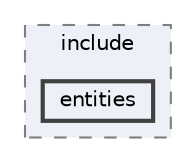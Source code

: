 digraph "D:/Github/Meteor2D/Meteor2D/Engine/include/entities"
{
 // LATEX_PDF_SIZE
  bgcolor="transparent";
  edge [fontname=Helvetica,fontsize=10,labelfontname=Helvetica,labelfontsize=10];
  node [fontname=Helvetica,fontsize=10,shape=box,height=0.2,width=0.4];
  compound=true
  subgraph clusterdir_20fad6d70e542fc50c9bc43fa9256bb5 {
    graph [ bgcolor="#edf0f7", pencolor="grey50", label="include", fontname=Helvetica,fontsize=10 style="filled,dashed", URL="dir_20fad6d70e542fc50c9bc43fa9256bb5.html",tooltip=""]
  dir_490e3bba0e3d8afb0eb59153bcca2701 [label="entities", fillcolor="#edf0f7", color="grey25", style="filled,bold", URL="dir_490e3bba0e3d8afb0eb59153bcca2701.html",tooltip=""];
  }
}
